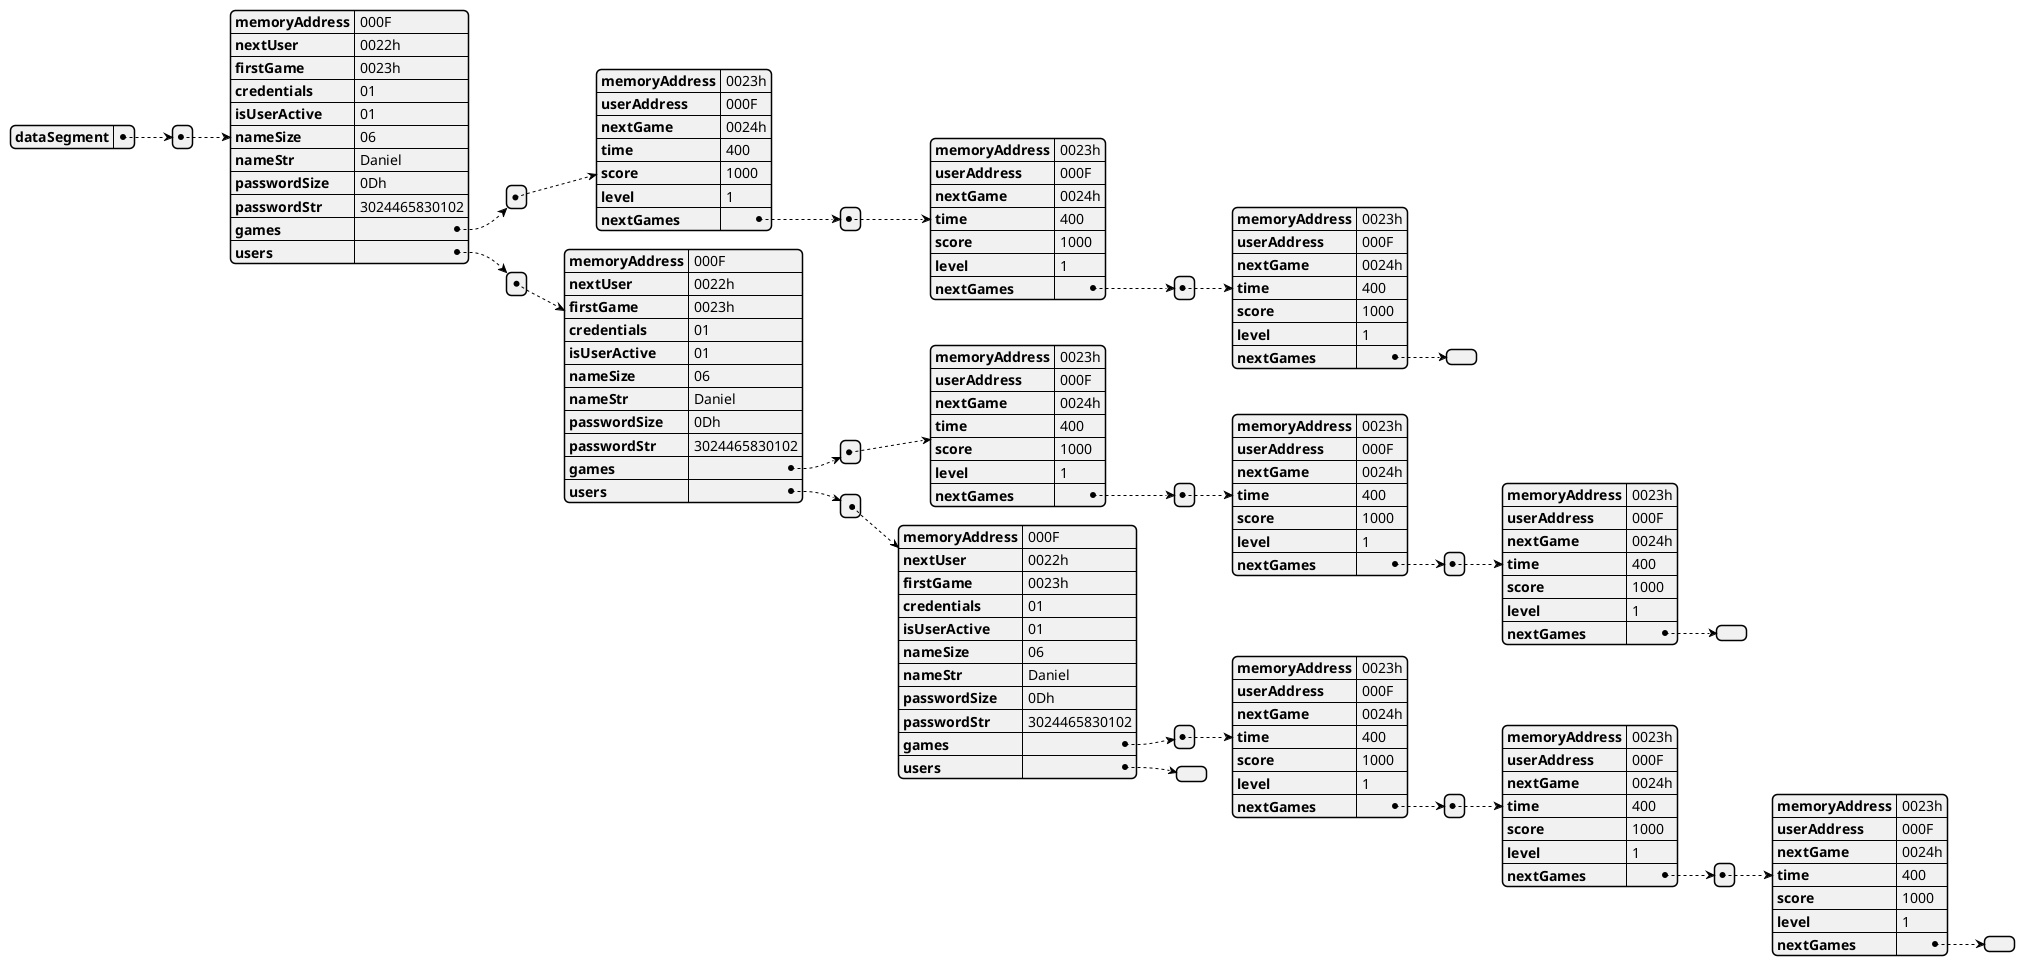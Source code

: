 ````plantuml 
@startjson memoryAddress
{
    "dataSegment": [
        {
            "memoryAddress": "000F",
            "nextUser": "0022h",
            "firstGame": "0023h",
            "credentials": "01",
            "isUserActive": "01",
            "nameSize": "06",
            "nameStr": "Daniel",
            "passwordSize": "0Dh",
            "passwordStr": "3024465830102",
            "games": [
                {
                    "memoryAddress": "0023h",
                    "userAddress": "000F",
                    "nextGame": "0024h",
                    "time": "400",
                    "score": "1000",
                    "level": "1",
                    "nextGames": [
                        {
                            "memoryAddress": "0023h",
                            "userAddress": "000F",
                            "nextGame": "0024h",
                            "time": "400",
                            "score": "1000",
                            "level": "1",
                            "nextGames": [
                                {
                                    "memoryAddress": "0023h",
                                    "userAddress": "000F",
                                    "nextGame": "0024h",
                                    "time": "400",
                                    "score": "1000",
                                    "level": "1",
                                    "nextGames": []
                                }
                            ]
                        }
                    ]
                }
            ],
            "users": [
                {
                    "memoryAddress": "000F",
                    "nextUser": "0022h",
                    "firstGame": "0023h",
                    "credentials": "01",
                    "isUserActive": "01",
                    "nameSize": "06",
                    "nameStr": "Daniel",
                    "passwordSize": "0Dh",
                    "passwordStr": "3024465830102",
                    "games": [
                        {
                            "memoryAddress": "0023h",
                            "userAddress": "000F",
                            "nextGame": "0024h",
                            "time": "400",
                            "score": "1000",
                            "level": "1",
                            "nextGames": [
                                {
                                    "memoryAddress": "0023h",
                                    "userAddress": "000F",
                                    "nextGame": "0024h",
                                    "time": "400",
                                    "score": "1000",
                                    "level": "1",
                                    "nextGames": [
                                        {
                                            "memoryAddress": "0023h",
                                            "userAddress": "000F",
                                            "nextGame": "0024h",
                                            "time": "400",
                                            "score": "1000",
                                            "level": "1",
                                            "nextGames": []
                                        }
                                    ]
                                }
                            ]
                        }
                    ],
                    "users": [
                        {
                            "memoryAddress": "000F",
                            "nextUser": "0022h",
                            "firstGame": "0023h",
                            "credentials": "01",
                            "isUserActive": "01",
                            "nameSize": "06",
                            "nameStr": "Daniel",
                            "passwordSize": "0Dh",
                            "passwordStr": "3024465830102",
                            "games": [
                                {
                                    "memoryAddress": "0023h",
                                    "userAddress": "000F",
                                    "nextGame": "0024h",
                                    "time": "400",
                                    "score": "1000",
                                    "level": "1",
                                    "nextGames": [
                                        {
                                            "memoryAddress": "0023h",
                                            "userAddress": "000F",
                                            "nextGame": "0024h",
                                            "time": "400",
                                            "score": "1000",
                                            "level": "1",
                                            "nextGames": [
                                                {
                                                    "memoryAddress": "0023h",
                                                    "userAddress": "000F",
                                                    "nextGame": "0024h",
                                                    "time": "400",
                                                    "score": "1000",
                                                    "level": "1",
                                                    "nextGames": [
                                                      
                                                    ]
                                                }
                                            ]
                                        }
                                    ]
                                }
                            ],
                            "users": []
                        }
                    ]
                }
            ]
        }
    ]
}
@endjson
```